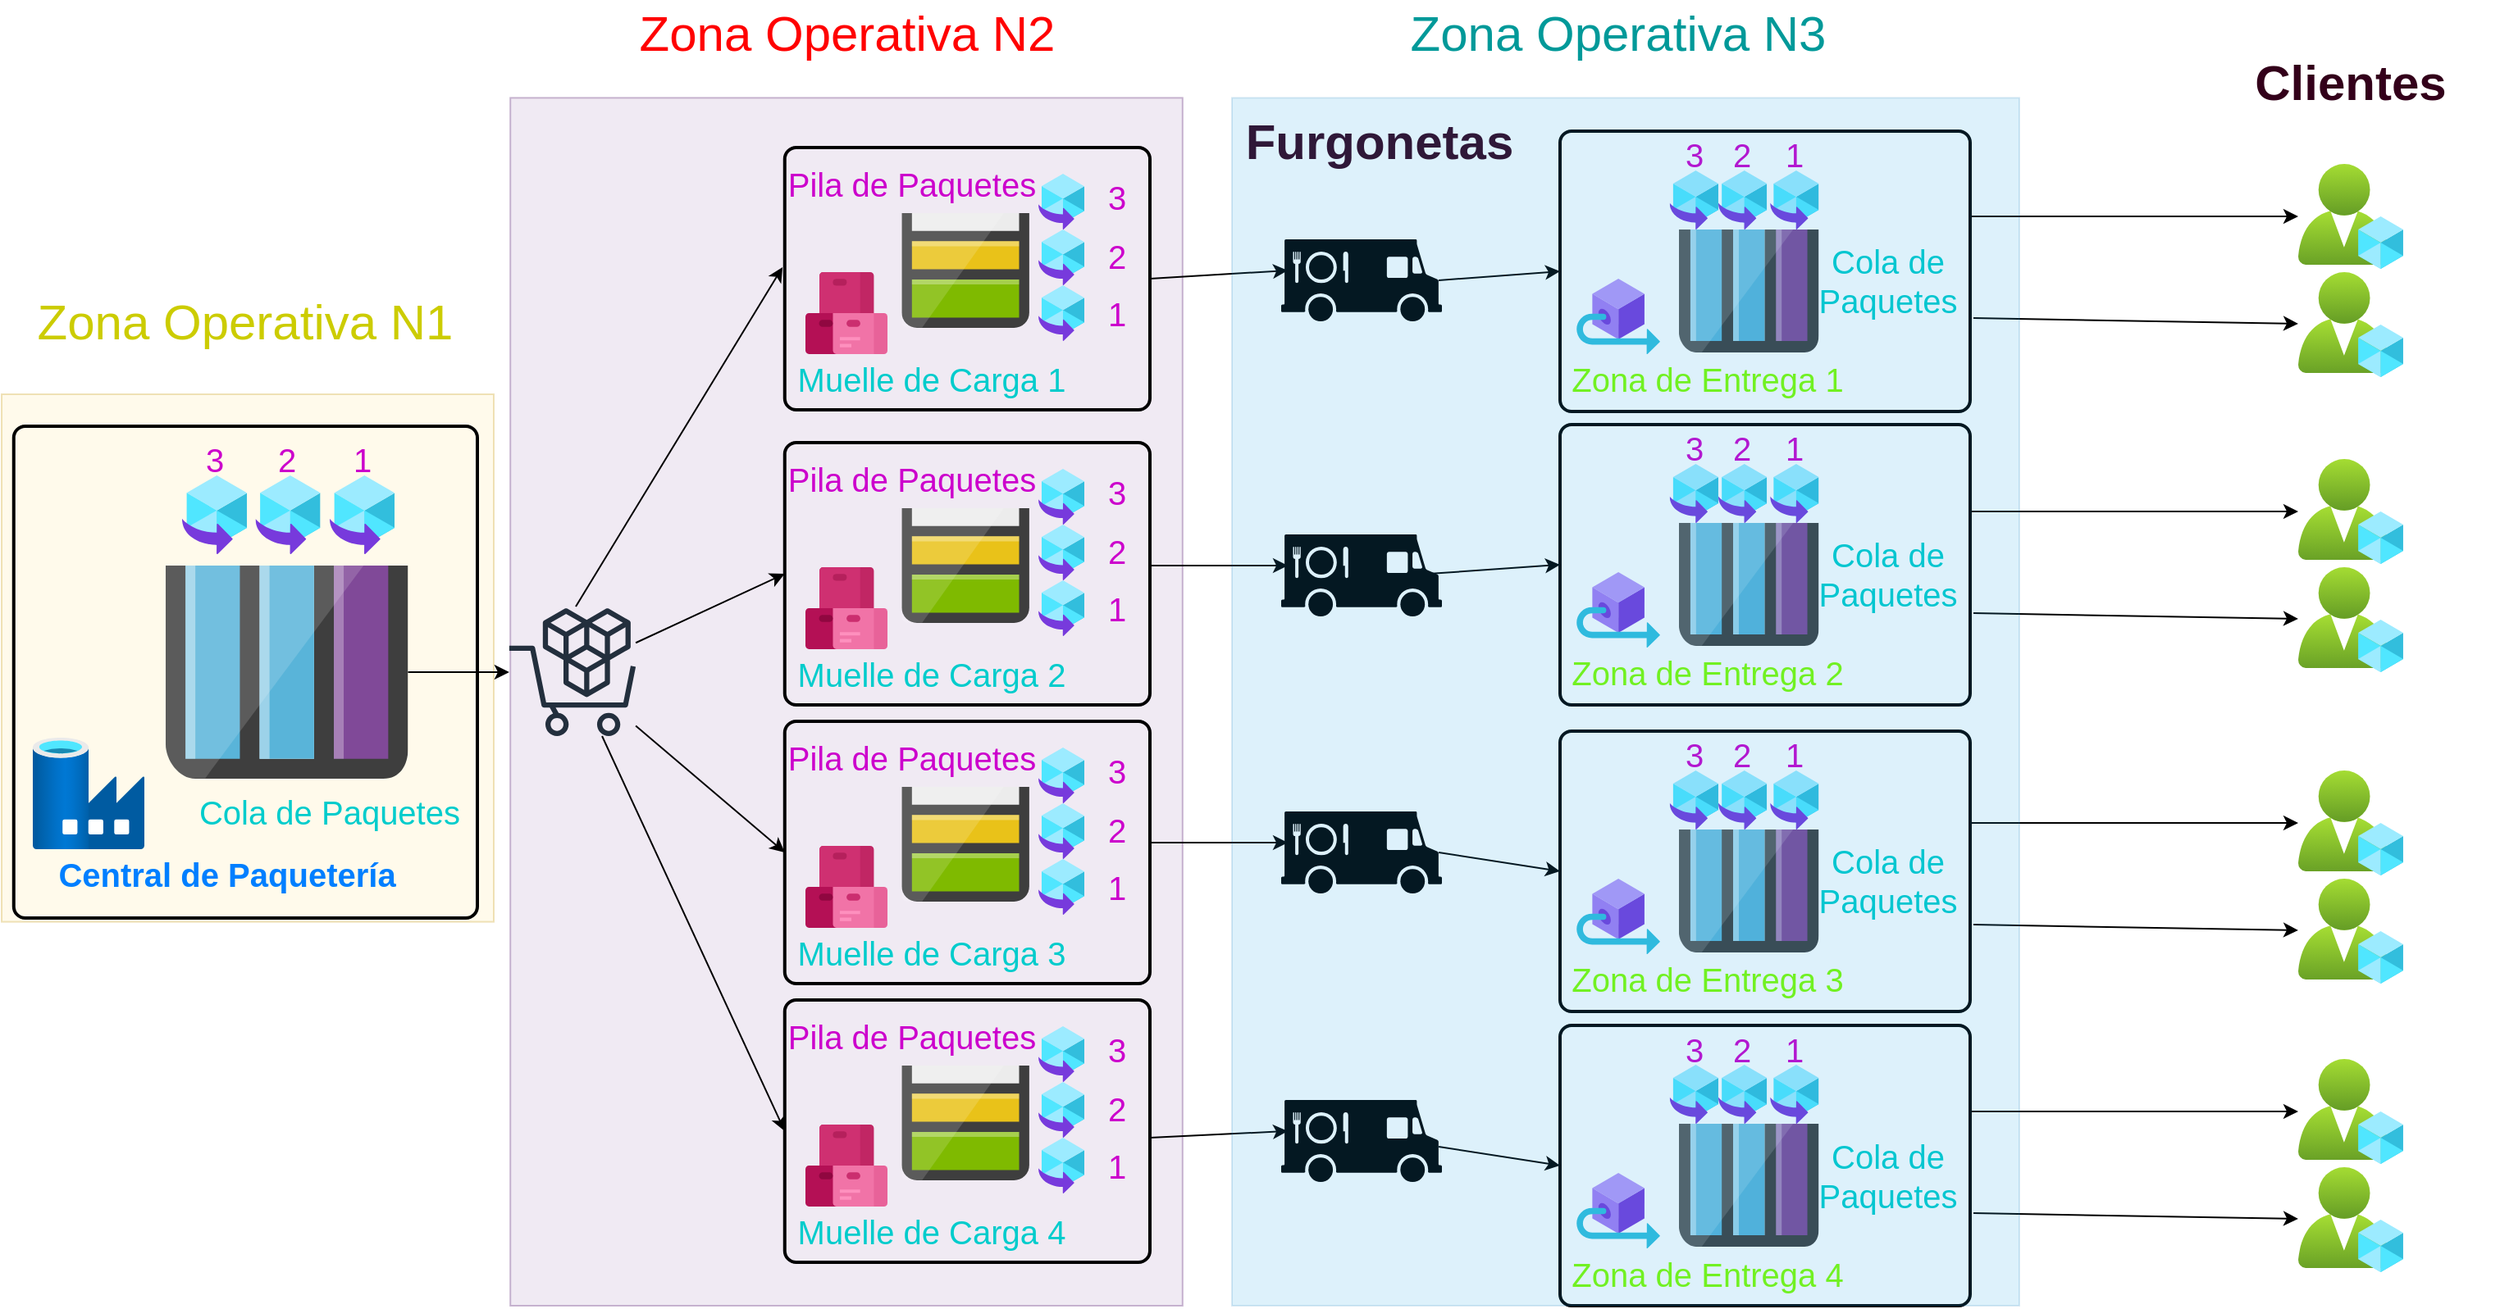 <mxfile version="20.5.1" type="device"><diagram id="HZpIznjTO-09Ch61ACtX" name="Página-1"><mxGraphModel dx="2031" dy="1089" grid="1" gridSize="10" guides="1" tooltips="1" connect="1" arrows="1" fold="1" page="1" pageScale="2" pageWidth="827" pageHeight="1169" math="0" shadow="0"><root><mxCell id="0"/><mxCell id="1" parent="0"/><mxCell id="QUz6cgHCHY6cXg2GzwOd-172" value="" style="whiteSpace=wrap;html=1;fontSize=30;fillColor=#e1d5e7;strokeColor=#9673a6;opacity=50;" vertex="1" parent="1"><mxGeometry x="320.1" y="109.69" width="409.81" height="736.81" as="geometry"/></mxCell><mxCell id="QUz6cgHCHY6cXg2GzwOd-170" value="" style="whiteSpace=wrap;html=1;fontSize=30;fillColor=#fff2cc;strokeColor=#d6b656;opacity=40;" vertex="1" parent="1"><mxGeometry x="10" y="290.5" width="300" height="321.81" as="geometry"/></mxCell><mxCell id="QUz6cgHCHY6cXg2GzwOd-80" value="" style="rounded=1;whiteSpace=wrap;html=1;absoluteArcSize=1;arcSize=14;strokeWidth=2;fillColor=none;" vertex="1" parent="1"><mxGeometry x="960" y="130" width="250" height="171" as="geometry"/></mxCell><mxCell id="QUz6cgHCHY6cXg2GzwOd-24" value="" style="rounded=1;whiteSpace=wrap;html=1;absoluteArcSize=1;arcSize=14;strokeWidth=2;fillColor=none;" vertex="1" parent="1"><mxGeometry x="487.38" y="140" width="222.62" height="160" as="geometry"/></mxCell><mxCell id="QUz6cgHCHY6cXg2GzwOd-17" value="" style="rounded=1;whiteSpace=wrap;html=1;absoluteArcSize=1;arcSize=14;strokeWidth=2;fillColor=none;" vertex="1" parent="1"><mxGeometry x="17.38" y="310" width="282.62" height="300" as="geometry"/></mxCell><mxCell id="QUz6cgHCHY6cXg2GzwOd-1" value="" style="shape=mxgraph.signs.food.food_truck;html=1;pointerEvents=1;fillColor=#000000;strokeColor=none;verticalLabelPosition=bottom;verticalAlign=top;align=center;sketch=0;" vertex="1" parent="1"><mxGeometry x="790" y="196" width="98" height="50" as="geometry"/></mxCell><mxCell id="QUz6cgHCHY6cXg2GzwOd-3" value="" style="sketch=0;aspect=fixed;html=1;points=[];align=center;image;fontSize=12;image=img/lib/mscae/Storage_Accounts.svg;" vertex="1" parent="1"><mxGeometry x="558.69" y="180" width="77.78" height="70" as="geometry"/></mxCell><mxCell id="QUz6cgHCHY6cXg2GzwOd-4" value="" style="sketch=0;aspect=fixed;html=1;points=[];align=center;image;fontSize=12;image=img/lib/mscae/Queues_Storage.svg;" vertex="1" parent="1"><mxGeometry x="110" y="395" width="147.73" height="130" as="geometry"/></mxCell><mxCell id="QUz6cgHCHY6cXg2GzwOd-7" value="" style="sketch=0;aspect=fixed;html=1;points=[];align=center;image;fontSize=12;image=img/lib/mscae/Azure_Artifacts.svg;" vertex="1" parent="1"><mxGeometry x="500" y="216" width="50" height="50" as="geometry"/></mxCell><mxCell id="QUz6cgHCHY6cXg2GzwOd-9" value="" style="aspect=fixed;html=1;points=[];align=center;image;fontSize=12;image=img/lib/azure2/other/Resource_Mover.svg;" vertex="1" parent="1"><mxGeometry x="120" y="340" width="39.53" height="48" as="geometry"/></mxCell><mxCell id="QUz6cgHCHY6cXg2GzwOd-10" value="" style="aspect=fixed;html=1;points=[];align=center;image;fontSize=12;image=img/lib/azure2/intune/Azure_AD_Roles_and_Administrators.svg;" vertex="1" parent="1"><mxGeometry x="1410" y="150" width="64" height="64" as="geometry"/></mxCell><mxCell id="QUz6cgHCHY6cXg2GzwOd-11" value="" style="aspect=fixed;html=1;points=[];align=center;image;fontSize=12;image=img/lib/azure2/databases/Data_Factory.svg;" vertex="1" parent="1"><mxGeometry x="29" y="500" width="68" height="68" as="geometry"/></mxCell><mxCell id="QUz6cgHCHY6cXg2GzwOd-13" value="" style="aspect=fixed;html=1;points=[];align=center;image;fontSize=12;image=img/lib/azure2/blockchain/Outbound_Connection.svg;" vertex="1" parent="1"><mxGeometry x="970" y="220" width="51.03" height="46" as="geometry"/></mxCell><mxCell id="QUz6cgHCHY6cXg2GzwOd-15" value="" style="sketch=0;outlineConnect=0;fontColor=#232F3E;gradientColor=none;fillColor=#232F3D;strokeColor=none;dashed=0;verticalLabelPosition=bottom;verticalAlign=top;align=center;html=1;fontSize=12;fontStyle=0;aspect=fixed;pointerEvents=1;shape=mxgraph.aws4.marketplace;direction=east;flipH=1;" vertex="1" parent="1"><mxGeometry x="319" y="421" width="78" height="78" as="geometry"/></mxCell><mxCell id="QUz6cgHCHY6cXg2GzwOd-19" value="Central de Paquetería" style="text;html=1;strokeColor=none;fillColor=none;align=center;verticalAlign=middle;whiteSpace=wrap;rounded=0;fontColor=#007FFF;fontStyle=1;fontSize=20;" vertex="1" parent="1"><mxGeometry x="24.75" y="568" width="245.25" height="30" as="geometry"/></mxCell><mxCell id="QUz6cgHCHY6cXg2GzwOd-20" value="" style="aspect=fixed;html=1;points=[];align=center;image;fontSize=12;image=img/lib/azure2/other/Resource_Mover.svg;" vertex="1" parent="1"><mxGeometry x="164.75" y="340" width="39.53" height="48" as="geometry"/></mxCell><mxCell id="QUz6cgHCHY6cXg2GzwOd-21" value="" style="aspect=fixed;html=1;points=[];align=center;image;fontSize=12;image=img/lib/azure2/other/Resource_Mover.svg;" vertex="1" parent="1"><mxGeometry x="210" y="340" width="39.53" height="48" as="geometry"/></mxCell><mxCell id="QUz6cgHCHY6cXg2GzwOd-22" value="Cola de Paquetes" style="text;html=1;strokeColor=none;fillColor=none;align=center;verticalAlign=middle;whiteSpace=wrap;rounded=0;fontSize=20;fontColor=#00CCCC;" vertex="1" parent="1"><mxGeometry x="110" y="530" width="200" height="30" as="geometry"/></mxCell><mxCell id="QUz6cgHCHY6cXg2GzwOd-23" value="" style="endArrow=classic;html=1;rounded=0;fontSize=20;fontColor=#00CCCC;" edge="1" parent="1" source="QUz6cgHCHY6cXg2GzwOd-4" target="QUz6cgHCHY6cXg2GzwOd-15"><mxGeometry width="50" height="50" relative="1" as="geometry"><mxPoint x="390" y="380" as="sourcePoint"/><mxPoint x="440" y="330" as="targetPoint"/></mxGeometry></mxCell><mxCell id="QUz6cgHCHY6cXg2GzwOd-25" value="Muelle de Carga 1" style="text;html=1;strokeColor=none;fillColor=none;align=center;verticalAlign=middle;whiteSpace=wrap;rounded=0;fontSize=20;fontColor=#00CCCC;" vertex="1" parent="1"><mxGeometry x="487.38" y="266" width="180" height="30" as="geometry"/></mxCell><mxCell id="QUz6cgHCHY6cXg2GzwOd-26" value="" style="aspect=fixed;html=1;points=[];align=center;image;fontSize=12;image=img/lib/azure2/other/Resource_Mover.svg;" vertex="1" parent="1"><mxGeometry x="642" y="224" width="28" height="34" as="geometry"/></mxCell><mxCell id="QUz6cgHCHY6cXg2GzwOd-27" value="" style="aspect=fixed;html=1;points=[];align=center;image;fontSize=12;image=img/lib/azure2/other/Resource_Mover.svg;" vertex="1" parent="1"><mxGeometry x="642" y="190" width="28" height="34" as="geometry"/></mxCell><mxCell id="QUz6cgHCHY6cXg2GzwOd-28" value="" style="aspect=fixed;html=1;points=[];align=center;image;fontSize=12;image=img/lib/azure2/other/Resource_Mover.svg;" vertex="1" parent="1"><mxGeometry x="642" y="156" width="28" height="34" as="geometry"/></mxCell><mxCell id="QUz6cgHCHY6cXg2GzwOd-29" value="&lt;font color=&quot;#cc00cc&quot;&gt;1&lt;/font&gt;" style="text;html=1;strokeColor=none;fillColor=none;align=center;verticalAlign=middle;whiteSpace=wrap;rounded=0;fontSize=20;fontColor=#00CCCC;" vertex="1" parent="1"><mxGeometry x="219.65" y="320" width="20.23" height="20" as="geometry"/></mxCell><mxCell id="QUz6cgHCHY6cXg2GzwOd-30" value="&lt;font color=&quot;#cc00cc&quot;&gt;2&lt;/font&gt;" style="text;html=1;strokeColor=none;fillColor=none;align=center;verticalAlign=middle;whiteSpace=wrap;rounded=0;fontSize=20;fontColor=#00CCCC;" vertex="1" parent="1"><mxGeometry x="173.75" y="320" width="20.23" height="20" as="geometry"/></mxCell><mxCell id="QUz6cgHCHY6cXg2GzwOd-31" value="&lt;font color=&quot;#cc00cc&quot;&gt;3&lt;/font&gt;" style="text;html=1;strokeColor=none;fillColor=none;align=center;verticalAlign=middle;whiteSpace=wrap;rounded=0;fontSize=20;fontColor=#00CCCC;" vertex="1" parent="1"><mxGeometry x="130" y="320" width="20.23" height="20" as="geometry"/></mxCell><mxCell id="QUz6cgHCHY6cXg2GzwOd-32" value="1" style="text;html=1;strokeColor=none;fillColor=none;align=center;verticalAlign=middle;whiteSpace=wrap;rounded=0;fontSize=20;fontColor=#CC00CC;" vertex="1" parent="1"><mxGeometry x="680" y="231" width="20" height="20" as="geometry"/></mxCell><mxCell id="QUz6cgHCHY6cXg2GzwOd-33" value="2&lt;span style=&quot;color: rgba(0, 0, 0, 0); font-family: monospace; font-size: 0px; text-align: start;&quot;&gt;%3CmxGraphModel%3E%3Croot%3E%3CmxCell%20id%3D%220%22%2F%3E%3CmxCell%20id%3D%221%22%20parent%3D%220%22%2F%3E%3CmxCell%20id%3D%222%22%20value%3D%221%22%20style%3D%22text%3Bhtml%3D1%3BstrokeColor%3Dnone%3BfillColor%3Dnone%3Balign%3Dcenter%3BverticalAlign%3Dmiddle%3BwhiteSpace%3Dwrap%3Brounded%3D0%3BfontSize%3D20%3BfontColor%3D%23CC00CC%3B%22%20vertex%3D%221%22%20parent%3D%221%22%3E%3CmxGeometry%20x%3D%22680%22%20y%3D%22231%22%20width%3D%2220%22%20height%3D%2220%22%20as%3D%22geometry%22%2F%3E%3C%2FmxCell%3E%3C%2Froot%3E%3C%2FmxGraphModel%3E&lt;/span&gt;" style="text;html=1;strokeColor=none;fillColor=none;align=center;verticalAlign=middle;whiteSpace=wrap;rounded=0;fontSize=20;fontColor=#CC00CC;" vertex="1" parent="1"><mxGeometry x="680" y="196" width="20" height="20" as="geometry"/></mxCell><mxCell id="QUz6cgHCHY6cXg2GzwOd-34" value="3" style="text;html=1;strokeColor=none;fillColor=none;align=center;verticalAlign=middle;whiteSpace=wrap;rounded=0;fontSize=20;fontColor=#CC00CC;" vertex="1" parent="1"><mxGeometry x="680" y="160" width="20" height="20" as="geometry"/></mxCell><mxCell id="QUz6cgHCHY6cXg2GzwOd-35" value="Pila de Paquetes" style="text;html=1;strokeColor=none;fillColor=none;align=center;verticalAlign=middle;whiteSpace=wrap;rounded=0;fontSize=20;fontColor=#CC00CC;" vertex="1" parent="1"><mxGeometry x="480" y="147" width="170" height="30" as="geometry"/></mxCell><mxCell id="QUz6cgHCHY6cXg2GzwOd-36" value="" style="rounded=1;whiteSpace=wrap;html=1;absoluteArcSize=1;arcSize=14;strokeWidth=2;fillColor=none;" vertex="1" parent="1"><mxGeometry x="487.38" y="320" width="222.62" height="160" as="geometry"/></mxCell><mxCell id="QUz6cgHCHY6cXg2GzwOd-37" value="" style="sketch=0;aspect=fixed;html=1;points=[];align=center;image;fontSize=12;image=img/lib/mscae/Storage_Accounts.svg;" vertex="1" parent="1"><mxGeometry x="558.69" y="360" width="77.78" height="70" as="geometry"/></mxCell><mxCell id="QUz6cgHCHY6cXg2GzwOd-38" value="" style="sketch=0;aspect=fixed;html=1;points=[];align=center;image;fontSize=12;image=img/lib/mscae/Azure_Artifacts.svg;" vertex="1" parent="1"><mxGeometry x="500" y="396" width="50" height="50" as="geometry"/></mxCell><mxCell id="QUz6cgHCHY6cXg2GzwOd-39" value="Muelle de Carga 2" style="text;html=1;strokeColor=none;fillColor=none;align=center;verticalAlign=middle;whiteSpace=wrap;rounded=0;fontSize=20;fontColor=#00CCCC;" vertex="1" parent="1"><mxGeometry x="487.38" y="446" width="180" height="30" as="geometry"/></mxCell><mxCell id="QUz6cgHCHY6cXg2GzwOd-40" value="" style="aspect=fixed;html=1;points=[];align=center;image;fontSize=12;image=img/lib/azure2/other/Resource_Mover.svg;" vertex="1" parent="1"><mxGeometry x="642" y="404" width="28" height="34" as="geometry"/></mxCell><mxCell id="QUz6cgHCHY6cXg2GzwOd-41" value="" style="aspect=fixed;html=1;points=[];align=center;image;fontSize=12;image=img/lib/azure2/other/Resource_Mover.svg;" vertex="1" parent="1"><mxGeometry x="642" y="370" width="28" height="34" as="geometry"/></mxCell><mxCell id="QUz6cgHCHY6cXg2GzwOd-42" value="" style="aspect=fixed;html=1;points=[];align=center;image;fontSize=12;image=img/lib/azure2/other/Resource_Mover.svg;" vertex="1" parent="1"><mxGeometry x="642" y="336" width="28" height="34" as="geometry"/></mxCell><mxCell id="QUz6cgHCHY6cXg2GzwOd-43" value="1" style="text;html=1;strokeColor=none;fillColor=none;align=center;verticalAlign=middle;whiteSpace=wrap;rounded=0;fontSize=20;fontColor=#CC00CC;" vertex="1" parent="1"><mxGeometry x="680" y="411" width="20" height="20" as="geometry"/></mxCell><mxCell id="QUz6cgHCHY6cXg2GzwOd-44" value="2&lt;span style=&quot;color: rgba(0, 0, 0, 0); font-family: monospace; font-size: 0px; text-align: start;&quot;&gt;%3CmxGraphModel%3E%3Croot%3E%3CmxCell%20id%3D%220%22%2F%3E%3CmxCell%20id%3D%221%22%20parent%3D%220%22%2F%3E%3CmxCell%20id%3D%222%22%20value%3D%221%22%20style%3D%22text%3Bhtml%3D1%3BstrokeColor%3Dnone%3BfillColor%3Dnone%3Balign%3Dcenter%3BverticalAlign%3Dmiddle%3BwhiteSpace%3Dwrap%3Brounded%3D0%3BfontSize%3D20%3BfontColor%3D%23CC00CC%3B%22%20vertex%3D%221%22%20parent%3D%221%22%3E%3CmxGeometry%20x%3D%22680%22%20y%3D%22231%22%20width%3D%2220%22%20height%3D%2220%22%20as%3D%22geometry%22%2F%3E%3C%2FmxCell%3E%3C%2Froot%3E%3C%2FmxGraphModel%3E&lt;/span&gt;" style="text;html=1;strokeColor=none;fillColor=none;align=center;verticalAlign=middle;whiteSpace=wrap;rounded=0;fontSize=20;fontColor=#CC00CC;" vertex="1" parent="1"><mxGeometry x="680" y="376" width="20" height="20" as="geometry"/></mxCell><mxCell id="QUz6cgHCHY6cXg2GzwOd-45" value="3" style="text;html=1;strokeColor=none;fillColor=none;align=center;verticalAlign=middle;whiteSpace=wrap;rounded=0;fontSize=20;fontColor=#CC00CC;" vertex="1" parent="1"><mxGeometry x="680" y="340" width="20" height="20" as="geometry"/></mxCell><mxCell id="QUz6cgHCHY6cXg2GzwOd-46" value="Pila de Paquetes" style="text;html=1;strokeColor=none;fillColor=none;align=center;verticalAlign=middle;whiteSpace=wrap;rounded=0;fontSize=20;fontColor=#CC00CC;" vertex="1" parent="1"><mxGeometry x="480" y="327" width="170" height="30" as="geometry"/></mxCell><mxCell id="QUz6cgHCHY6cXg2GzwOd-47" value="" style="rounded=1;whiteSpace=wrap;html=1;absoluteArcSize=1;arcSize=14;strokeWidth=2;fillColor=none;" vertex="1" parent="1"><mxGeometry x="487.38" y="490" width="222.62" height="160" as="geometry"/></mxCell><mxCell id="QUz6cgHCHY6cXg2GzwOd-48" value="" style="sketch=0;aspect=fixed;html=1;points=[];align=center;image;fontSize=12;image=img/lib/mscae/Storage_Accounts.svg;" vertex="1" parent="1"><mxGeometry x="558.69" y="530" width="77.78" height="70" as="geometry"/></mxCell><mxCell id="QUz6cgHCHY6cXg2GzwOd-49" value="" style="sketch=0;aspect=fixed;html=1;points=[];align=center;image;fontSize=12;image=img/lib/mscae/Azure_Artifacts.svg;" vertex="1" parent="1"><mxGeometry x="500" y="566" width="50" height="50" as="geometry"/></mxCell><mxCell id="QUz6cgHCHY6cXg2GzwOd-50" value="Muelle de Carga 3" style="text;html=1;strokeColor=none;fillColor=none;align=center;verticalAlign=middle;whiteSpace=wrap;rounded=0;fontSize=20;fontColor=#00CCCC;" vertex="1" parent="1"><mxGeometry x="487.38" y="616" width="180" height="30" as="geometry"/></mxCell><mxCell id="QUz6cgHCHY6cXg2GzwOd-51" value="" style="aspect=fixed;html=1;points=[];align=center;image;fontSize=12;image=img/lib/azure2/other/Resource_Mover.svg;" vertex="1" parent="1"><mxGeometry x="642" y="574" width="28" height="34" as="geometry"/></mxCell><mxCell id="QUz6cgHCHY6cXg2GzwOd-52" value="" style="aspect=fixed;html=1;points=[];align=center;image;fontSize=12;image=img/lib/azure2/other/Resource_Mover.svg;" vertex="1" parent="1"><mxGeometry x="642" y="540" width="28" height="34" as="geometry"/></mxCell><mxCell id="QUz6cgHCHY6cXg2GzwOd-53" value="" style="aspect=fixed;html=1;points=[];align=center;image;fontSize=12;image=img/lib/azure2/other/Resource_Mover.svg;" vertex="1" parent="1"><mxGeometry x="642" y="506" width="28" height="34" as="geometry"/></mxCell><mxCell id="QUz6cgHCHY6cXg2GzwOd-54" value="1" style="text;html=1;strokeColor=none;fillColor=none;align=center;verticalAlign=middle;whiteSpace=wrap;rounded=0;fontSize=20;fontColor=#CC00CC;" vertex="1" parent="1"><mxGeometry x="680" y="581" width="20" height="20" as="geometry"/></mxCell><mxCell id="QUz6cgHCHY6cXg2GzwOd-55" value="2&lt;span style=&quot;color: rgba(0, 0, 0, 0); font-family: monospace; font-size: 0px; text-align: start;&quot;&gt;%3CmxGraphModel%3E%3Croot%3E%3CmxCell%20id%3D%220%22%2F%3E%3CmxCell%20id%3D%221%22%20parent%3D%220%22%2F%3E%3CmxCell%20id%3D%222%22%20value%3D%221%22%20style%3D%22text%3Bhtml%3D1%3BstrokeColor%3Dnone%3BfillColor%3Dnone%3Balign%3Dcenter%3BverticalAlign%3Dmiddle%3BwhiteSpace%3Dwrap%3Brounded%3D0%3BfontSize%3D20%3BfontColor%3D%23CC00CC%3B%22%20vertex%3D%221%22%20parent%3D%221%22%3E%3CmxGeometry%20x%3D%22680%22%20y%3D%22231%22%20width%3D%2220%22%20height%3D%2220%22%20as%3D%22geometry%22%2F%3E%3C%2FmxCell%3E%3C%2Froot%3E%3C%2FmxGraphModel%3E&lt;/span&gt;" style="text;html=1;strokeColor=none;fillColor=none;align=center;verticalAlign=middle;whiteSpace=wrap;rounded=0;fontSize=20;fontColor=#CC00CC;" vertex="1" parent="1"><mxGeometry x="680" y="546" width="20" height="20" as="geometry"/></mxCell><mxCell id="QUz6cgHCHY6cXg2GzwOd-56" value="3" style="text;html=1;strokeColor=none;fillColor=none;align=center;verticalAlign=middle;whiteSpace=wrap;rounded=0;fontSize=20;fontColor=#CC00CC;" vertex="1" parent="1"><mxGeometry x="680" y="510" width="20" height="20" as="geometry"/></mxCell><mxCell id="QUz6cgHCHY6cXg2GzwOd-57" value="Pila de Paquetes" style="text;html=1;strokeColor=none;fillColor=none;align=center;verticalAlign=middle;whiteSpace=wrap;rounded=0;fontSize=20;fontColor=#CC00CC;" vertex="1" parent="1"><mxGeometry x="480" y="497" width="170" height="30" as="geometry"/></mxCell><mxCell id="QUz6cgHCHY6cXg2GzwOd-58" value="" style="rounded=1;whiteSpace=wrap;html=1;absoluteArcSize=1;arcSize=14;strokeWidth=2;fillColor=none;" vertex="1" parent="1"><mxGeometry x="487.38" y="660" width="222.62" height="160" as="geometry"/></mxCell><mxCell id="QUz6cgHCHY6cXg2GzwOd-59" value="" style="sketch=0;aspect=fixed;html=1;points=[];align=center;image;fontSize=12;image=img/lib/mscae/Storage_Accounts.svg;" vertex="1" parent="1"><mxGeometry x="558.69" y="700" width="77.78" height="70" as="geometry"/></mxCell><mxCell id="QUz6cgHCHY6cXg2GzwOd-60" value="" style="sketch=0;aspect=fixed;html=1;points=[];align=center;image;fontSize=12;image=img/lib/mscae/Azure_Artifacts.svg;" vertex="1" parent="1"><mxGeometry x="500" y="736" width="50" height="50" as="geometry"/></mxCell><mxCell id="QUz6cgHCHY6cXg2GzwOd-61" value="Muelle de Carga 4" style="text;html=1;strokeColor=none;fillColor=none;align=center;verticalAlign=middle;whiteSpace=wrap;rounded=0;fontSize=20;fontColor=#00CCCC;" vertex="1" parent="1"><mxGeometry x="487.38" y="786" width="180" height="30" as="geometry"/></mxCell><mxCell id="QUz6cgHCHY6cXg2GzwOd-62" value="" style="aspect=fixed;html=1;points=[];align=center;image;fontSize=12;image=img/lib/azure2/other/Resource_Mover.svg;" vertex="1" parent="1"><mxGeometry x="642" y="744" width="28" height="34" as="geometry"/></mxCell><mxCell id="QUz6cgHCHY6cXg2GzwOd-63" value="" style="aspect=fixed;html=1;points=[];align=center;image;fontSize=12;image=img/lib/azure2/other/Resource_Mover.svg;" vertex="1" parent="1"><mxGeometry x="642" y="710" width="28" height="34" as="geometry"/></mxCell><mxCell id="QUz6cgHCHY6cXg2GzwOd-64" value="" style="aspect=fixed;html=1;points=[];align=center;image;fontSize=12;image=img/lib/azure2/other/Resource_Mover.svg;" vertex="1" parent="1"><mxGeometry x="642" y="676" width="28" height="34" as="geometry"/></mxCell><mxCell id="QUz6cgHCHY6cXg2GzwOd-65" value="1" style="text;html=1;strokeColor=none;fillColor=none;align=center;verticalAlign=middle;whiteSpace=wrap;rounded=0;fontSize=20;fontColor=#CC00CC;" vertex="1" parent="1"><mxGeometry x="680" y="751" width="20" height="20" as="geometry"/></mxCell><mxCell id="QUz6cgHCHY6cXg2GzwOd-66" value="2&lt;span style=&quot;color: rgba(0, 0, 0, 0); font-family: monospace; font-size: 0px; text-align: start;&quot;&gt;%3CmxGraphModel%3E%3Croot%3E%3CmxCell%20id%3D%220%22%2F%3E%3CmxCell%20id%3D%221%22%20parent%3D%220%22%2F%3E%3CmxCell%20id%3D%222%22%20value%3D%221%22%20style%3D%22text%3Bhtml%3D1%3BstrokeColor%3Dnone%3BfillColor%3Dnone%3Balign%3Dcenter%3BverticalAlign%3Dmiddle%3BwhiteSpace%3Dwrap%3Brounded%3D0%3BfontSize%3D20%3BfontColor%3D%23CC00CC%3B%22%20vertex%3D%221%22%20parent%3D%221%22%3E%3CmxGeometry%20x%3D%22680%22%20y%3D%22231%22%20width%3D%2220%22%20height%3D%2220%22%20as%3D%22geometry%22%2F%3E%3C%2FmxCell%3E%3C%2Froot%3E%3C%2FmxGraphModel%3E&lt;/span&gt;" style="text;html=1;strokeColor=none;fillColor=none;align=center;verticalAlign=middle;whiteSpace=wrap;rounded=0;fontSize=20;fontColor=#CC00CC;" vertex="1" parent="1"><mxGeometry x="680" y="716" width="20" height="20" as="geometry"/></mxCell><mxCell id="QUz6cgHCHY6cXg2GzwOd-67" value="3" style="text;html=1;strokeColor=none;fillColor=none;align=center;verticalAlign=middle;whiteSpace=wrap;rounded=0;fontSize=20;fontColor=#CC00CC;" vertex="1" parent="1"><mxGeometry x="680" y="680" width="20" height="20" as="geometry"/></mxCell><mxCell id="QUz6cgHCHY6cXg2GzwOd-68" value="Pila de Paquetes" style="text;html=1;strokeColor=none;fillColor=none;align=center;verticalAlign=middle;whiteSpace=wrap;rounded=0;fontSize=20;fontColor=#CC00CC;" vertex="1" parent="1"><mxGeometry x="480" y="667" width="170" height="30" as="geometry"/></mxCell><mxCell id="QUz6cgHCHY6cXg2GzwOd-69" value="" style="endArrow=classic;html=1;rounded=0;fontSize=20;fontColor=#CC00CC;exitX=0.474;exitY=-0.013;exitDx=0;exitDy=0;exitPerimeter=0;entryX=-0.006;entryY=0.456;entryDx=0;entryDy=0;entryPerimeter=0;" edge="1" parent="1" source="QUz6cgHCHY6cXg2GzwOd-15" target="QUz6cgHCHY6cXg2GzwOd-24"><mxGeometry width="50" height="50" relative="1" as="geometry"><mxPoint x="550" y="530" as="sourcePoint"/><mxPoint x="470" y="220" as="targetPoint"/></mxGeometry></mxCell><mxCell id="QUz6cgHCHY6cXg2GzwOd-70" value="" style="endArrow=classic;html=1;rounded=0;fontSize=20;fontColor=#CC00CC;entryX=0;entryY=0.5;entryDx=0;entryDy=0;" edge="1" parent="1" source="QUz6cgHCHY6cXg2GzwOd-15" target="QUz6cgHCHY6cXg2GzwOd-36"><mxGeometry width="50" height="50" relative="1" as="geometry"><mxPoint x="370.005" y="429.986" as="sourcePoint"/><mxPoint x="496.044" y="222.96" as="targetPoint"/></mxGeometry></mxCell><mxCell id="QUz6cgHCHY6cXg2GzwOd-71" value="" style="endArrow=classic;html=1;rounded=0;fontSize=20;fontColor=#CC00CC;entryX=0;entryY=0.5;entryDx=0;entryDy=0;" edge="1" parent="1" source="QUz6cgHCHY6cXg2GzwOd-15" target="QUz6cgHCHY6cXg2GzwOd-47"><mxGeometry width="50" height="50" relative="1" as="geometry"><mxPoint x="380.005" y="439.986" as="sourcePoint"/><mxPoint x="506.044" y="232.96" as="targetPoint"/></mxGeometry></mxCell><mxCell id="QUz6cgHCHY6cXg2GzwOd-72" value="" style="endArrow=classic;html=1;rounded=0;fontSize=20;fontColor=#CC00CC;entryX=0;entryY=0.5;entryDx=0;entryDy=0;" edge="1" parent="1" source="QUz6cgHCHY6cXg2GzwOd-15" target="QUz6cgHCHY6cXg2GzwOd-58"><mxGeometry width="50" height="50" relative="1" as="geometry"><mxPoint x="390.005" y="449.986" as="sourcePoint"/><mxPoint x="516.044" y="242.96" as="targetPoint"/></mxGeometry></mxCell><mxCell id="QUz6cgHCHY6cXg2GzwOd-73" value="" style="endArrow=classic;html=1;rounded=0;fontSize=20;fontColor=#CC00CC;entryX=0.041;entryY=0.38;entryDx=0;entryDy=0;entryPerimeter=0;exitX=1;exitY=0.5;exitDx=0;exitDy=0;" edge="1" parent="1" source="QUz6cgHCHY6cXg2GzwOd-24" target="QUz6cgHCHY6cXg2GzwOd-1"><mxGeometry width="50" height="50" relative="1" as="geometry"><mxPoint x="550" y="460" as="sourcePoint"/><mxPoint x="600" y="410" as="targetPoint"/></mxGeometry></mxCell><mxCell id="QUz6cgHCHY6cXg2GzwOd-74" value="" style="shape=mxgraph.signs.food.food_truck;html=1;pointerEvents=1;fillColor=#000000;strokeColor=none;verticalLabelPosition=bottom;verticalAlign=top;align=center;sketch=0;" vertex="1" parent="1"><mxGeometry x="790" y="376" width="98" height="50" as="geometry"/></mxCell><mxCell id="QUz6cgHCHY6cXg2GzwOd-75" value="" style="endArrow=classic;html=1;rounded=0;fontSize=20;fontColor=#CC00CC;entryX=0.041;entryY=0.38;entryDx=0;entryDy=0;entryPerimeter=0;exitX=1;exitY=0.5;exitDx=0;exitDy=0;" edge="1" parent="1" target="QUz6cgHCHY6cXg2GzwOd-74"><mxGeometry width="50" height="50" relative="1" as="geometry"><mxPoint x="710" y="395" as="sourcePoint"/><mxPoint x="600" y="585" as="targetPoint"/></mxGeometry></mxCell><mxCell id="QUz6cgHCHY6cXg2GzwOd-76" value="" style="shape=mxgraph.signs.food.food_truck;html=1;pointerEvents=1;fillColor=#000000;strokeColor=none;verticalLabelPosition=bottom;verticalAlign=top;align=center;sketch=0;" vertex="1" parent="1"><mxGeometry x="790" y="545" width="98" height="50" as="geometry"/></mxCell><mxCell id="QUz6cgHCHY6cXg2GzwOd-77" value="" style="endArrow=classic;html=1;rounded=0;fontSize=20;fontColor=#CC00CC;entryX=0.041;entryY=0.38;entryDx=0;entryDy=0;entryPerimeter=0;exitX=1;exitY=0.5;exitDx=0;exitDy=0;" edge="1" parent="1" target="QUz6cgHCHY6cXg2GzwOd-76"><mxGeometry width="50" height="50" relative="1" as="geometry"><mxPoint x="710" y="564" as="sourcePoint"/><mxPoint x="600" y="754" as="targetPoint"/></mxGeometry></mxCell><mxCell id="QUz6cgHCHY6cXg2GzwOd-78" value="" style="shape=mxgraph.signs.food.food_truck;html=1;pointerEvents=1;fillColor=#000000;strokeColor=none;verticalLabelPosition=bottom;verticalAlign=top;align=center;sketch=0;" vertex="1" parent="1"><mxGeometry x="790" y="721" width="98" height="50" as="geometry"/></mxCell><mxCell id="QUz6cgHCHY6cXg2GzwOd-79" value="" style="endArrow=classic;html=1;rounded=0;fontSize=20;fontColor=#CC00CC;entryX=0.041;entryY=0.38;entryDx=0;entryDy=0;entryPerimeter=0;exitX=1;exitY=0.5;exitDx=0;exitDy=0;" edge="1" parent="1" target="QUz6cgHCHY6cXg2GzwOd-78"><mxGeometry width="50" height="50" relative="1" as="geometry"><mxPoint x="710" y="744" as="sourcePoint"/><mxPoint x="600" y="934" as="targetPoint"/></mxGeometry></mxCell><mxCell id="QUz6cgHCHY6cXg2GzwOd-81" value="Zona de Entrega 1" style="text;html=1;strokeColor=none;fillColor=none;align=center;verticalAlign=middle;whiteSpace=wrap;rounded=0;fontSize=20;fontColor=#80FF00;" vertex="1" parent="1"><mxGeometry x="960" y="266" width="180" height="30" as="geometry"/></mxCell><mxCell id="QUz6cgHCHY6cXg2GzwOd-83" value="" style="sketch=0;aspect=fixed;html=1;points=[];align=center;image;fontSize=12;image=img/lib/mscae/Queues_Storage.svg;" vertex="1" parent="1"><mxGeometry x="1032.5" y="190" width="85.23" height="75" as="geometry"/></mxCell><mxCell id="QUz6cgHCHY6cXg2GzwOd-90" value="" style="aspect=fixed;html=1;points=[];align=center;image;fontSize=12;image=img/lib/azure2/other/Resource_Mover.svg;" vertex="1" parent="1"><mxGeometry x="1056.49" y="154" width="29.64" height="36" as="geometry"/></mxCell><mxCell id="QUz6cgHCHY6cXg2GzwOd-91" value="&lt;font color=&quot;#cc00cc&quot;&gt;2&lt;/font&gt;" style="text;html=1;strokeColor=none;fillColor=none;align=center;verticalAlign=middle;whiteSpace=wrap;rounded=0;fontSize=20;fontColor=#00CCCC;" vertex="1" parent="1"><mxGeometry x="1061.2" y="134" width="20.23" height="20" as="geometry"/></mxCell><mxCell id="QUz6cgHCHY6cXg2GzwOd-92" value="" style="aspect=fixed;html=1;points=[];align=center;image;fontSize=12;image=img/lib/azure2/other/Resource_Mover.svg;" vertex="1" parent="1"><mxGeometry x="1026.85" y="154" width="29.64" height="36" as="geometry"/></mxCell><mxCell id="QUz6cgHCHY6cXg2GzwOd-93" value="&lt;font color=&quot;#cc00cc&quot;&gt;3&lt;/font&gt;" style="text;html=1;strokeColor=none;fillColor=none;align=center;verticalAlign=middle;whiteSpace=wrap;rounded=0;fontSize=20;fontColor=#00CCCC;" vertex="1" parent="1"><mxGeometry x="1031.56" y="134" width="20.23" height="20" as="geometry"/></mxCell><mxCell id="QUz6cgHCHY6cXg2GzwOd-96" value="" style="aspect=fixed;html=1;points=[];align=center;image;fontSize=12;image=img/lib/azure2/other/Resource_Mover.svg;" vertex="1" parent="1"><mxGeometry x="1088.09" y="154" width="29.64" height="36" as="geometry"/></mxCell><mxCell id="QUz6cgHCHY6cXg2GzwOd-97" value="&lt;font color=&quot;#cc00cc&quot;&gt;1&lt;/font&gt;" style="text;html=1;strokeColor=none;fillColor=none;align=center;verticalAlign=middle;whiteSpace=wrap;rounded=0;fontSize=20;fontColor=#00CCCC;" vertex="1" parent="1"><mxGeometry x="1092.8" y="134" width="20.23" height="20" as="geometry"/></mxCell><mxCell id="QUz6cgHCHY6cXg2GzwOd-98" value="Cola de Paquetes" style="text;html=1;strokeColor=none;fillColor=none;align=center;verticalAlign=middle;whiteSpace=wrap;rounded=0;fontSize=20;fontColor=#00CCCC;" vertex="1" parent="1"><mxGeometry x="1110" y="206" width="100" height="30" as="geometry"/></mxCell><mxCell id="QUz6cgHCHY6cXg2GzwOd-99" value="" style="endArrow=classic;html=1;rounded=0;fontSize=20;fontColor=#CC00CC;entryX=0;entryY=0.5;entryDx=0;entryDy=0;exitX=0.98;exitY=0.5;exitDx=0;exitDy=0;exitPerimeter=0;" edge="1" parent="1" source="QUz6cgHCHY6cXg2GzwOd-1" target="QUz6cgHCHY6cXg2GzwOd-80"><mxGeometry width="50" height="50" relative="1" as="geometry"><mxPoint x="890" y="220" as="sourcePoint"/><mxPoint x="910" y="240" as="targetPoint"/></mxGeometry></mxCell><mxCell id="QUz6cgHCHY6cXg2GzwOd-100" value="" style="rounded=1;whiteSpace=wrap;html=1;absoluteArcSize=1;arcSize=14;strokeWidth=2;fillColor=none;" vertex="1" parent="1"><mxGeometry x="960" y="309" width="250" height="171" as="geometry"/></mxCell><mxCell id="QUz6cgHCHY6cXg2GzwOd-101" value="" style="aspect=fixed;html=1;points=[];align=center;image;fontSize=12;image=img/lib/azure2/blockchain/Outbound_Connection.svg;" vertex="1" parent="1"><mxGeometry x="970" y="399" width="51.03" height="46" as="geometry"/></mxCell><mxCell id="QUz6cgHCHY6cXg2GzwOd-102" value="Zona de Entrega 2" style="text;html=1;strokeColor=none;fillColor=none;align=center;verticalAlign=middle;whiteSpace=wrap;rounded=0;fontSize=20;fontColor=#80FF00;" vertex="1" parent="1"><mxGeometry x="960" y="445" width="180" height="30" as="geometry"/></mxCell><mxCell id="QUz6cgHCHY6cXg2GzwOd-103" value="" style="sketch=0;aspect=fixed;html=1;points=[];align=center;image;fontSize=12;image=img/lib/mscae/Queues_Storage.svg;" vertex="1" parent="1"><mxGeometry x="1032.5" y="369" width="85.23" height="75" as="geometry"/></mxCell><mxCell id="QUz6cgHCHY6cXg2GzwOd-104" value="" style="aspect=fixed;html=1;points=[];align=center;image;fontSize=12;image=img/lib/azure2/other/Resource_Mover.svg;" vertex="1" parent="1"><mxGeometry x="1056.49" y="333" width="29.64" height="36" as="geometry"/></mxCell><mxCell id="QUz6cgHCHY6cXg2GzwOd-105" value="&lt;font color=&quot;#cc00cc&quot;&gt;2&lt;/font&gt;" style="text;html=1;strokeColor=none;fillColor=none;align=center;verticalAlign=middle;whiteSpace=wrap;rounded=0;fontSize=20;fontColor=#00CCCC;" vertex="1" parent="1"><mxGeometry x="1061.2" y="313" width="20.23" height="20" as="geometry"/></mxCell><mxCell id="QUz6cgHCHY6cXg2GzwOd-106" value="" style="aspect=fixed;html=1;points=[];align=center;image;fontSize=12;image=img/lib/azure2/other/Resource_Mover.svg;" vertex="1" parent="1"><mxGeometry x="1026.85" y="333" width="29.64" height="36" as="geometry"/></mxCell><mxCell id="QUz6cgHCHY6cXg2GzwOd-107" value="&lt;font color=&quot;#cc00cc&quot;&gt;3&lt;/font&gt;" style="text;html=1;strokeColor=none;fillColor=none;align=center;verticalAlign=middle;whiteSpace=wrap;rounded=0;fontSize=20;fontColor=#00CCCC;" vertex="1" parent="1"><mxGeometry x="1031.56" y="313" width="20.23" height="20" as="geometry"/></mxCell><mxCell id="QUz6cgHCHY6cXg2GzwOd-108" value="" style="aspect=fixed;html=1;points=[];align=center;image;fontSize=12;image=img/lib/azure2/other/Resource_Mover.svg;" vertex="1" parent="1"><mxGeometry x="1088.09" y="333" width="29.64" height="36" as="geometry"/></mxCell><mxCell id="QUz6cgHCHY6cXg2GzwOd-109" value="&lt;font color=&quot;#cc00cc&quot;&gt;1&lt;/font&gt;" style="text;html=1;strokeColor=none;fillColor=none;align=center;verticalAlign=middle;whiteSpace=wrap;rounded=0;fontSize=20;fontColor=#00CCCC;" vertex="1" parent="1"><mxGeometry x="1092.8" y="313" width="20.23" height="20" as="geometry"/></mxCell><mxCell id="QUz6cgHCHY6cXg2GzwOd-110" value="Cola de Paquetes" style="text;html=1;strokeColor=none;fillColor=none;align=center;verticalAlign=middle;whiteSpace=wrap;rounded=0;fontSize=20;fontColor=#00CCCC;" vertex="1" parent="1"><mxGeometry x="1110" y="385" width="100" height="30" as="geometry"/></mxCell><mxCell id="QUz6cgHCHY6cXg2GzwOd-111" value="" style="endArrow=classic;html=1;rounded=0;fontSize=20;fontColor=#CC00CC;entryX=0;entryY=0.5;entryDx=0;entryDy=0;exitX=0.98;exitY=0.5;exitDx=0;exitDy=0;exitPerimeter=0;" edge="1" parent="1" target="QUz6cgHCHY6cXg2GzwOd-100"><mxGeometry width="50" height="50" relative="1" as="geometry"><mxPoint x="880" y="400" as="sourcePoint"/><mxPoint x="903.96" y="419" as="targetPoint"/></mxGeometry></mxCell><mxCell id="QUz6cgHCHY6cXg2GzwOd-112" value="" style="rounded=1;whiteSpace=wrap;html=1;absoluteArcSize=1;arcSize=14;strokeWidth=2;fillColor=none;" vertex="1" parent="1"><mxGeometry x="960" y="496" width="250" height="171" as="geometry"/></mxCell><mxCell id="QUz6cgHCHY6cXg2GzwOd-113" value="" style="aspect=fixed;html=1;points=[];align=center;image;fontSize=12;image=img/lib/azure2/blockchain/Outbound_Connection.svg;" vertex="1" parent="1"><mxGeometry x="970" y="586" width="51.03" height="46" as="geometry"/></mxCell><mxCell id="QUz6cgHCHY6cXg2GzwOd-114" value="Zona de Entrega 3" style="text;html=1;strokeColor=none;fillColor=none;align=center;verticalAlign=middle;whiteSpace=wrap;rounded=0;fontSize=20;fontColor=#80FF00;" vertex="1" parent="1"><mxGeometry x="960" y="632" width="180" height="30" as="geometry"/></mxCell><mxCell id="QUz6cgHCHY6cXg2GzwOd-115" value="" style="sketch=0;aspect=fixed;html=1;points=[];align=center;image;fontSize=12;image=img/lib/mscae/Queues_Storage.svg;" vertex="1" parent="1"><mxGeometry x="1032.5" y="556" width="85.23" height="75" as="geometry"/></mxCell><mxCell id="QUz6cgHCHY6cXg2GzwOd-116" value="" style="aspect=fixed;html=1;points=[];align=center;image;fontSize=12;image=img/lib/azure2/other/Resource_Mover.svg;" vertex="1" parent="1"><mxGeometry x="1056.49" y="520" width="29.64" height="36" as="geometry"/></mxCell><mxCell id="QUz6cgHCHY6cXg2GzwOd-117" value="&lt;font color=&quot;#cc00cc&quot;&gt;2&lt;/font&gt;" style="text;html=1;strokeColor=none;fillColor=none;align=center;verticalAlign=middle;whiteSpace=wrap;rounded=0;fontSize=20;fontColor=#00CCCC;" vertex="1" parent="1"><mxGeometry x="1061.2" y="500" width="20.23" height="20" as="geometry"/></mxCell><mxCell id="QUz6cgHCHY6cXg2GzwOd-118" value="" style="aspect=fixed;html=1;points=[];align=center;image;fontSize=12;image=img/lib/azure2/other/Resource_Mover.svg;" vertex="1" parent="1"><mxGeometry x="1026.85" y="520" width="29.64" height="36" as="geometry"/></mxCell><mxCell id="QUz6cgHCHY6cXg2GzwOd-119" value="&lt;font color=&quot;#cc00cc&quot;&gt;3&lt;/font&gt;" style="text;html=1;strokeColor=none;fillColor=none;align=center;verticalAlign=middle;whiteSpace=wrap;rounded=0;fontSize=20;fontColor=#00CCCC;" vertex="1" parent="1"><mxGeometry x="1031.56" y="500" width="20.23" height="20" as="geometry"/></mxCell><mxCell id="QUz6cgHCHY6cXg2GzwOd-120" value="" style="aspect=fixed;html=1;points=[];align=center;image;fontSize=12;image=img/lib/azure2/other/Resource_Mover.svg;" vertex="1" parent="1"><mxGeometry x="1088.09" y="520" width="29.64" height="36" as="geometry"/></mxCell><mxCell id="QUz6cgHCHY6cXg2GzwOd-121" value="&lt;font color=&quot;#cc00cc&quot;&gt;1&lt;/font&gt;" style="text;html=1;strokeColor=none;fillColor=none;align=center;verticalAlign=middle;whiteSpace=wrap;rounded=0;fontSize=20;fontColor=#00CCCC;" vertex="1" parent="1"><mxGeometry x="1092.8" y="500" width="20.23" height="20" as="geometry"/></mxCell><mxCell id="QUz6cgHCHY6cXg2GzwOd-122" value="Cola de Paquetes" style="text;html=1;strokeColor=none;fillColor=none;align=center;verticalAlign=middle;whiteSpace=wrap;rounded=0;fontSize=20;fontColor=#00CCCC;" vertex="1" parent="1"><mxGeometry x="1110" y="572" width="100" height="30" as="geometry"/></mxCell><mxCell id="QUz6cgHCHY6cXg2GzwOd-123" value="" style="endArrow=classic;html=1;rounded=0;fontSize=20;fontColor=#CC00CC;entryX=0;entryY=0.5;entryDx=0;entryDy=0;exitX=0.98;exitY=0.5;exitDx=0;exitDy=0;exitPerimeter=0;" edge="1" parent="1" target="QUz6cgHCHY6cXg2GzwOd-112" source="QUz6cgHCHY6cXg2GzwOd-76"><mxGeometry width="50" height="50" relative="1" as="geometry"><mxPoint x="881.98" y="587" as="sourcePoint"/><mxPoint x="905.94" y="606" as="targetPoint"/></mxGeometry></mxCell><mxCell id="QUz6cgHCHY6cXg2GzwOd-139" value="" style="rounded=1;whiteSpace=wrap;html=1;absoluteArcSize=1;arcSize=14;strokeWidth=2;fillColor=none;" vertex="1" parent="1"><mxGeometry x="960" y="675.5" width="250" height="171" as="geometry"/></mxCell><mxCell id="QUz6cgHCHY6cXg2GzwOd-140" value="" style="aspect=fixed;html=1;points=[];align=center;image;fontSize=12;image=img/lib/azure2/blockchain/Outbound_Connection.svg;" vertex="1" parent="1"><mxGeometry x="970" y="765.5" width="51.03" height="46" as="geometry"/></mxCell><mxCell id="QUz6cgHCHY6cXg2GzwOd-141" value="Zona de Entrega 4" style="text;html=1;strokeColor=none;fillColor=none;align=center;verticalAlign=middle;whiteSpace=wrap;rounded=0;fontSize=20;fontColor=#80FF00;" vertex="1" parent="1"><mxGeometry x="960" y="811.5" width="180" height="30" as="geometry"/></mxCell><mxCell id="QUz6cgHCHY6cXg2GzwOd-142" value="" style="sketch=0;aspect=fixed;html=1;points=[];align=center;image;fontSize=12;image=img/lib/mscae/Queues_Storage.svg;" vertex="1" parent="1"><mxGeometry x="1032.5" y="735.5" width="85.23" height="75" as="geometry"/></mxCell><mxCell id="QUz6cgHCHY6cXg2GzwOd-143" value="" style="aspect=fixed;html=1;points=[];align=center;image;fontSize=12;image=img/lib/azure2/other/Resource_Mover.svg;" vertex="1" parent="1"><mxGeometry x="1056.49" y="699.5" width="29.64" height="36" as="geometry"/></mxCell><mxCell id="QUz6cgHCHY6cXg2GzwOd-144" value="&lt;font color=&quot;#cc00cc&quot;&gt;2&lt;/font&gt;" style="text;html=1;strokeColor=none;fillColor=none;align=center;verticalAlign=middle;whiteSpace=wrap;rounded=0;fontSize=20;fontColor=#00CCCC;" vertex="1" parent="1"><mxGeometry x="1061.2" y="679.5" width="20.23" height="20" as="geometry"/></mxCell><mxCell id="QUz6cgHCHY6cXg2GzwOd-145" value="" style="aspect=fixed;html=1;points=[];align=center;image;fontSize=12;image=img/lib/azure2/other/Resource_Mover.svg;" vertex="1" parent="1"><mxGeometry x="1026.85" y="699.5" width="29.64" height="36" as="geometry"/></mxCell><mxCell id="QUz6cgHCHY6cXg2GzwOd-146" value="&lt;font color=&quot;#cc00cc&quot;&gt;3&lt;/font&gt;" style="text;html=1;strokeColor=none;fillColor=none;align=center;verticalAlign=middle;whiteSpace=wrap;rounded=0;fontSize=20;fontColor=#00CCCC;" vertex="1" parent="1"><mxGeometry x="1031.56" y="679.5" width="20.23" height="20" as="geometry"/></mxCell><mxCell id="QUz6cgHCHY6cXg2GzwOd-147" value="" style="aspect=fixed;html=1;points=[];align=center;image;fontSize=12;image=img/lib/azure2/other/Resource_Mover.svg;" vertex="1" parent="1"><mxGeometry x="1088.09" y="699.5" width="29.64" height="36" as="geometry"/></mxCell><mxCell id="QUz6cgHCHY6cXg2GzwOd-148" value="&lt;font color=&quot;#cc00cc&quot;&gt;1&lt;/font&gt;" style="text;html=1;strokeColor=none;fillColor=none;align=center;verticalAlign=middle;whiteSpace=wrap;rounded=0;fontSize=20;fontColor=#00CCCC;" vertex="1" parent="1"><mxGeometry x="1092.8" y="679.5" width="20.23" height="20" as="geometry"/></mxCell><mxCell id="QUz6cgHCHY6cXg2GzwOd-149" value="Cola de Paquetes" style="text;html=1;strokeColor=none;fillColor=none;align=center;verticalAlign=middle;whiteSpace=wrap;rounded=0;fontSize=20;fontColor=#00CCCC;" vertex="1" parent="1"><mxGeometry x="1110" y="751.5" width="100" height="30" as="geometry"/></mxCell><mxCell id="QUz6cgHCHY6cXg2GzwOd-150" value="" style="endArrow=classic;html=1;rounded=0;fontSize=20;fontColor=#CC00CC;entryX=0;entryY=0.5;entryDx=0;entryDy=0;exitX=0.98;exitY=0.5;exitDx=0;exitDy=0;exitPerimeter=0;" edge="1" parent="1" target="QUz6cgHCHY6cXg2GzwOd-139"><mxGeometry width="50" height="50" relative="1" as="geometry"><mxPoint x="886.04" y="749.5" as="sourcePoint"/><mxPoint x="905.94" y="785.5" as="targetPoint"/></mxGeometry></mxCell><mxCell id="QUz6cgHCHY6cXg2GzwOd-151" value="" style="aspect=fixed;html=1;points=[];align=center;image;fontSize=12;image=img/lib/azure2/intune/Azure_AD_Roles_and_Administrators.svg;" vertex="1" parent="1"><mxGeometry x="1410" y="216" width="64" height="64" as="geometry"/></mxCell><mxCell id="QUz6cgHCHY6cXg2GzwOd-152" value="" style="endArrow=classic;html=1;rounded=0;fontSize=20;fontColor=#80FF00;" edge="1" parent="1" target="QUz6cgHCHY6cXg2GzwOd-10"><mxGeometry width="50" height="50" relative="1" as="geometry"><mxPoint x="1210" y="182" as="sourcePoint"/><mxPoint x="910" y="480" as="targetPoint"/></mxGeometry></mxCell><mxCell id="QUz6cgHCHY6cXg2GzwOd-153" value="" style="endArrow=classic;html=1;rounded=0;fontSize=20;fontColor=#80FF00;exitX=1.008;exitY=0.667;exitDx=0;exitDy=0;exitPerimeter=0;" edge="1" parent="1" source="QUz6cgHCHY6cXg2GzwOd-80" target="QUz6cgHCHY6cXg2GzwOd-151"><mxGeometry width="50" height="50" relative="1" as="geometry"><mxPoint x="1224" y="191.984" as="sourcePoint"/><mxPoint x="1420" y="191.998" as="targetPoint"/></mxGeometry></mxCell><mxCell id="QUz6cgHCHY6cXg2GzwOd-154" value="" style="aspect=fixed;html=1;points=[];align=center;image;fontSize=12;image=img/lib/azure2/intune/Azure_AD_Roles_and_Administrators.svg;" vertex="1" parent="1"><mxGeometry x="1410" y="330" width="64" height="64" as="geometry"/></mxCell><mxCell id="QUz6cgHCHY6cXg2GzwOd-155" value="" style="aspect=fixed;html=1;points=[];align=center;image;fontSize=12;image=img/lib/azure2/intune/Azure_AD_Roles_and_Administrators.svg;" vertex="1" parent="1"><mxGeometry x="1410" y="396" width="64" height="64" as="geometry"/></mxCell><mxCell id="QUz6cgHCHY6cXg2GzwOd-156" value="" style="endArrow=classic;html=1;rounded=0;fontSize=20;fontColor=#80FF00;" edge="1" parent="1" target="QUz6cgHCHY6cXg2GzwOd-154"><mxGeometry width="50" height="50" relative="1" as="geometry"><mxPoint x="1210" y="362" as="sourcePoint"/><mxPoint x="910" y="660" as="targetPoint"/></mxGeometry></mxCell><mxCell id="QUz6cgHCHY6cXg2GzwOd-157" value="" style="endArrow=classic;html=1;rounded=0;fontSize=20;fontColor=#80FF00;exitX=1.008;exitY=0.667;exitDx=0;exitDy=0;exitPerimeter=0;" edge="1" parent="1" target="QUz6cgHCHY6cXg2GzwOd-155"><mxGeometry width="50" height="50" relative="1" as="geometry"><mxPoint x="1212" y="424.057" as="sourcePoint"/><mxPoint x="1420" y="371.998" as="targetPoint"/></mxGeometry></mxCell><mxCell id="QUz6cgHCHY6cXg2GzwOd-158" value="" style="aspect=fixed;html=1;points=[];align=center;image;fontSize=12;image=img/lib/azure2/intune/Azure_AD_Roles_and_Administrators.svg;" vertex="1" parent="1"><mxGeometry x="1410" y="520" width="64" height="64" as="geometry"/></mxCell><mxCell id="QUz6cgHCHY6cXg2GzwOd-159" value="" style="aspect=fixed;html=1;points=[];align=center;image;fontSize=12;image=img/lib/azure2/intune/Azure_AD_Roles_and_Administrators.svg;" vertex="1" parent="1"><mxGeometry x="1410" y="586" width="64" height="64" as="geometry"/></mxCell><mxCell id="QUz6cgHCHY6cXg2GzwOd-160" value="" style="endArrow=classic;html=1;rounded=0;fontSize=20;fontColor=#80FF00;" edge="1" parent="1" target="QUz6cgHCHY6cXg2GzwOd-158"><mxGeometry width="50" height="50" relative="1" as="geometry"><mxPoint x="1210" y="552" as="sourcePoint"/><mxPoint x="910" y="850" as="targetPoint"/></mxGeometry></mxCell><mxCell id="QUz6cgHCHY6cXg2GzwOd-161" value="" style="endArrow=classic;html=1;rounded=0;fontSize=20;fontColor=#80FF00;exitX=1.008;exitY=0.667;exitDx=0;exitDy=0;exitPerimeter=0;" edge="1" parent="1" target="QUz6cgHCHY6cXg2GzwOd-159"><mxGeometry width="50" height="50" relative="1" as="geometry"><mxPoint x="1212" y="614.057" as="sourcePoint"/><mxPoint x="1420" y="561.998" as="targetPoint"/></mxGeometry></mxCell><mxCell id="QUz6cgHCHY6cXg2GzwOd-162" value="" style="aspect=fixed;html=1;points=[];align=center;image;fontSize=12;image=img/lib/azure2/intune/Azure_AD_Roles_and_Administrators.svg;" vertex="1" parent="1"><mxGeometry x="1410" y="696" width="64" height="64" as="geometry"/></mxCell><mxCell id="QUz6cgHCHY6cXg2GzwOd-163" value="" style="aspect=fixed;html=1;points=[];align=center;image;fontSize=12;image=img/lib/azure2/intune/Azure_AD_Roles_and_Administrators.svg;" vertex="1" parent="1"><mxGeometry x="1410" y="762" width="64" height="64" as="geometry"/></mxCell><mxCell id="QUz6cgHCHY6cXg2GzwOd-164" value="" style="endArrow=classic;html=1;rounded=0;fontSize=20;fontColor=#80FF00;" edge="1" parent="1" target="QUz6cgHCHY6cXg2GzwOd-162"><mxGeometry width="50" height="50" relative="1" as="geometry"><mxPoint x="1210" y="728" as="sourcePoint"/><mxPoint x="910" y="1026" as="targetPoint"/></mxGeometry></mxCell><mxCell id="QUz6cgHCHY6cXg2GzwOd-165" value="" style="endArrow=classic;html=1;rounded=0;fontSize=20;fontColor=#80FF00;exitX=1.008;exitY=0.667;exitDx=0;exitDy=0;exitPerimeter=0;" edge="1" parent="1" target="QUz6cgHCHY6cXg2GzwOd-163"><mxGeometry width="50" height="50" relative="1" as="geometry"><mxPoint x="1212" y="790.057" as="sourcePoint"/><mxPoint x="1420" y="737.998" as="targetPoint"/></mxGeometry></mxCell><mxCell id="QUz6cgHCHY6cXg2GzwOd-166" value="Clientes" style="text;html=1;strokeColor=none;fillColor=none;align=center;verticalAlign=middle;whiteSpace=wrap;rounded=0;fontSize=30;fontColor=#33001A;fontStyle=1" vertex="1" parent="1"><mxGeometry x="1352" y="80" width="180" height="40" as="geometry"/></mxCell><mxCell id="QUz6cgHCHY6cXg2GzwOd-167" value="Furgonetas" style="text;html=1;strokeColor=none;fillColor=none;align=center;verticalAlign=middle;whiteSpace=wrap;rounded=0;fontSize=30;fontColor=#33001A;fontStyle=1" vertex="1" parent="1"><mxGeometry x="760" y="116" width="180" height="40" as="geometry"/></mxCell><mxCell id="QUz6cgHCHY6cXg2GzwOd-171" value="Zona Operativa N1" style="text;html=1;strokeColor=none;fillColor=none;align=center;verticalAlign=middle;whiteSpace=wrap;rounded=0;fontSize=30;fontColor=#CCCC00;" vertex="1" parent="1"><mxGeometry x="22.19" y="226" width="273" height="40" as="geometry"/></mxCell><mxCell id="QUz6cgHCHY6cXg2GzwOd-173" value="&lt;font color=&quot;#ff0000&quot;&gt;Zona Operativa N2&lt;/font&gt;" style="text;html=1;strokeColor=none;fillColor=none;align=center;verticalAlign=middle;whiteSpace=wrap;rounded=0;fontSize=30;fontColor=#CCCC00;" vertex="1" parent="1"><mxGeometry x="388.5" y="50" width="273" height="40" as="geometry"/></mxCell><mxCell id="QUz6cgHCHY6cXg2GzwOd-174" value="" style="whiteSpace=wrap;html=1;fontSize=30;fillColor=#1ba1e2;strokeColor=#006EAF;opacity=15;fontColor=#ffffff;" vertex="1" parent="1"><mxGeometry x="760" y="109.69" width="480" height="736.81" as="geometry"/></mxCell><mxCell id="QUz6cgHCHY6cXg2GzwOd-175" value="&lt;font color=&quot;#009999&quot;&gt;Zona Operativa N3&lt;/font&gt;" style="text;html=1;strokeColor=none;fillColor=none;align=center;verticalAlign=middle;whiteSpace=wrap;rounded=0;fontSize=30;fontColor=#CCCC00;" vertex="1" parent="1"><mxGeometry x="859.01" y="50" width="273" height="40" as="geometry"/></mxCell></root></mxGraphModel></diagram></mxfile>